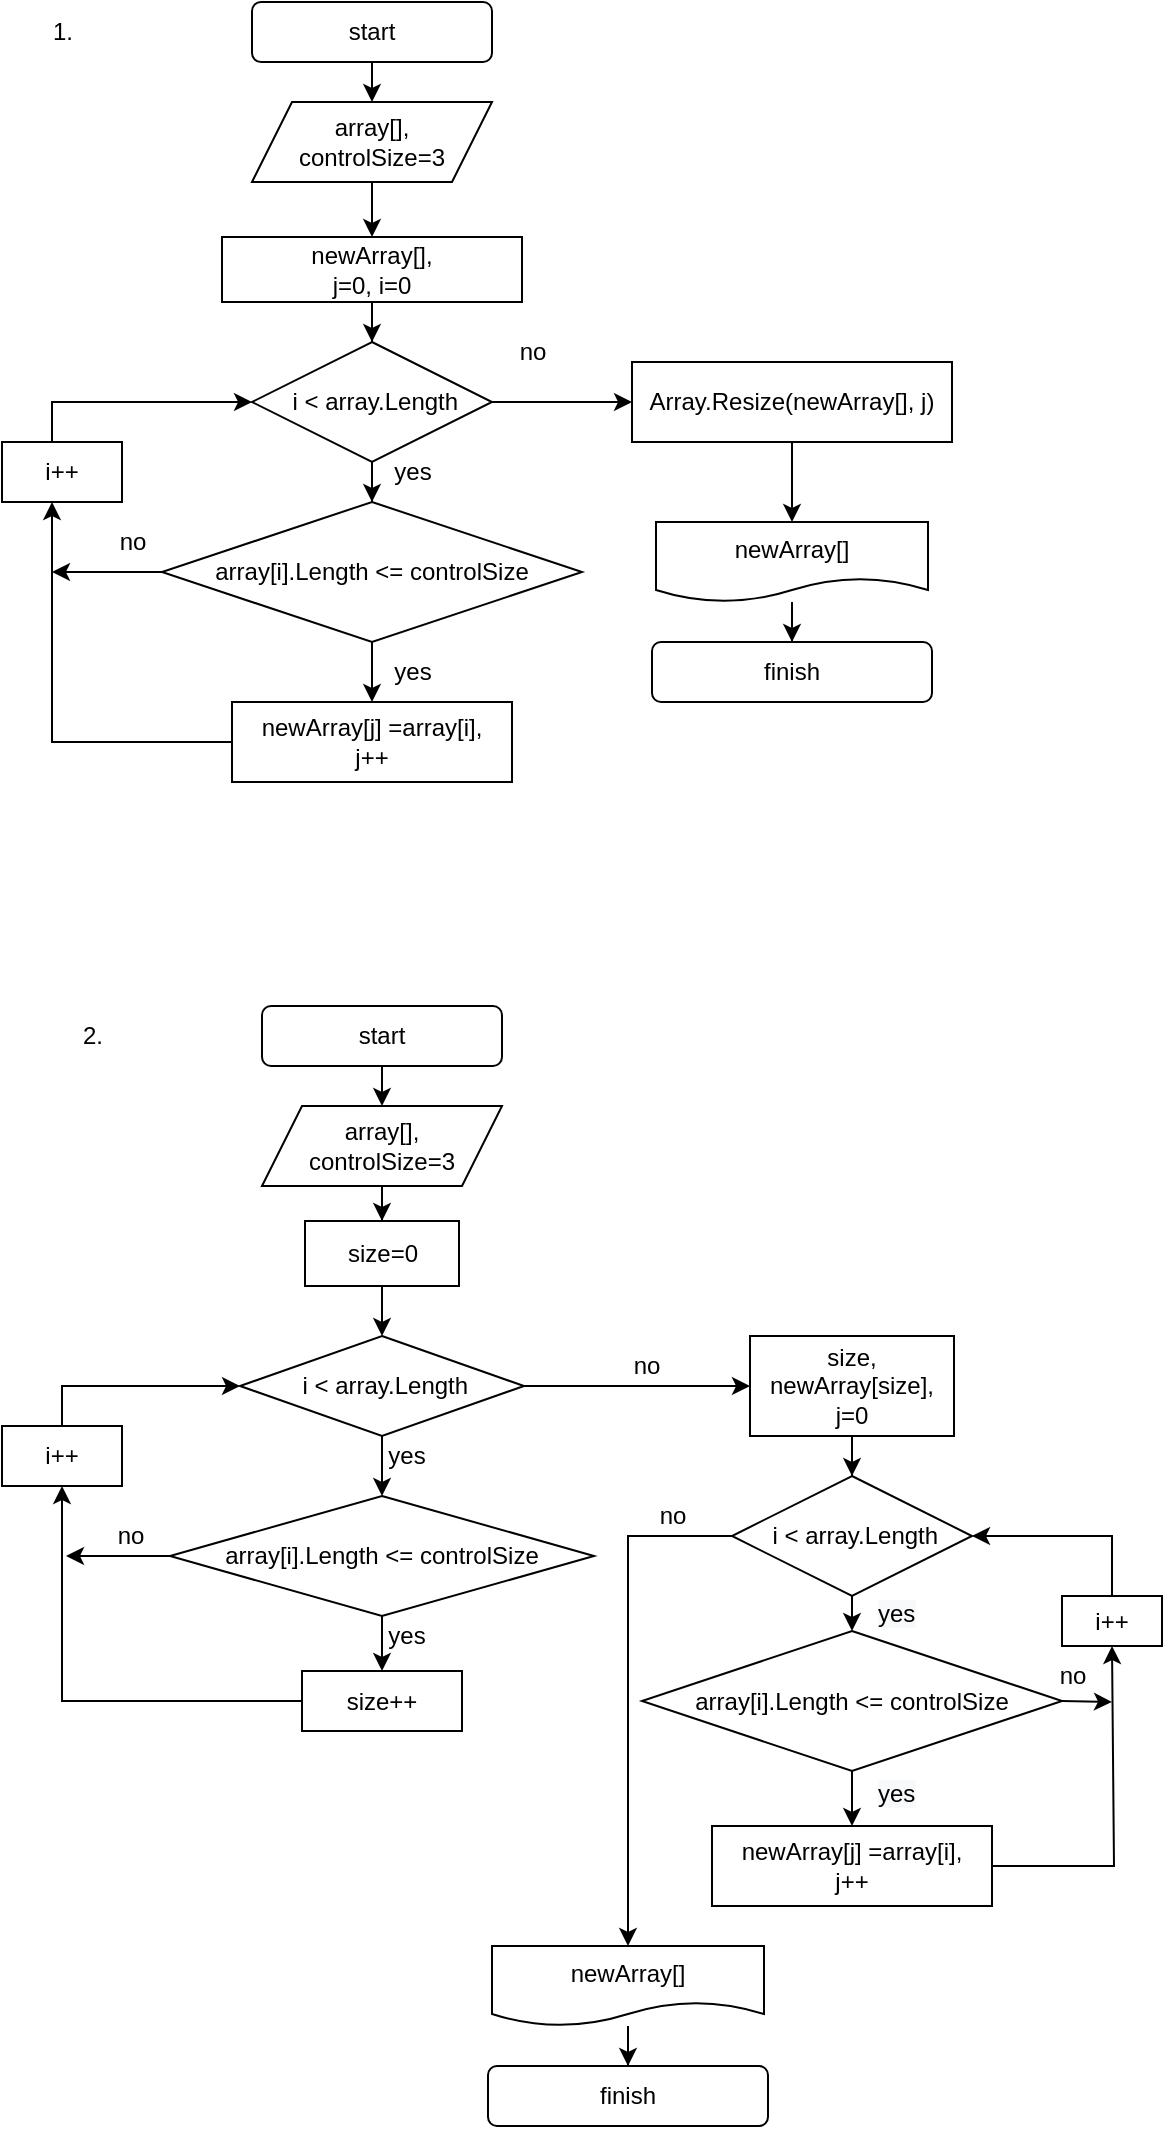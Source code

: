 <mxfile version="20.2.7" type="device"><diagram id="T6zzJsk_mTvRjDOpN8Xw" name="Страница 1"><mxGraphModel dx="2048" dy="681" grid="1" gridSize="10" guides="1" tooltips="1" connect="1" arrows="1" fold="1" page="1" pageScale="1" pageWidth="827" pageHeight="1169" math="0" shadow="0"><root><mxCell id="0"/><mxCell id="1" parent="0"/><mxCell id="Zte4CeldyIlpM14GQad--21" value="1." style="text;html=1;align=center;verticalAlign=middle;resizable=0;points=[];autosize=1;strokeColor=none;fillColor=none;" vertex="1" parent="1"><mxGeometry x="-780" y="20" width="30" height="30" as="geometry"/></mxCell><mxCell id="Zte4CeldyIlpM14GQad--22" style="edgeStyle=orthogonalEdgeStyle;rounded=0;orthogonalLoop=1;jettySize=auto;html=1;exitX=0.5;exitY=1;exitDx=0;exitDy=0;entryX=0.5;entryY=0;entryDx=0;entryDy=0;" edge="1" parent="1" source="Zte4CeldyIlpM14GQad--23" target="Zte4CeldyIlpM14GQad--25"><mxGeometry relative="1" as="geometry"/></mxCell><mxCell id="Zte4CeldyIlpM14GQad--23" value="start" style="rounded=1;whiteSpace=wrap;html=1;" vertex="1" parent="1"><mxGeometry x="-670" y="20" width="120" height="30" as="geometry"/></mxCell><mxCell id="Zte4CeldyIlpM14GQad--24" style="edgeStyle=orthogonalEdgeStyle;rounded=0;orthogonalLoop=1;jettySize=auto;html=1;entryX=0.5;entryY=0;entryDx=0;entryDy=0;" edge="1" parent="1" source="Zte4CeldyIlpM14GQad--25" target="Zte4CeldyIlpM14GQad--27"><mxGeometry relative="1" as="geometry"/></mxCell><mxCell id="Zte4CeldyIlpM14GQad--25" value="array[],&lt;br&gt;controlSize=3" style="shape=parallelogram;perimeter=parallelogramPerimeter;whiteSpace=wrap;html=1;fixedSize=1;" vertex="1" parent="1"><mxGeometry x="-670" y="70" width="120" height="40" as="geometry"/></mxCell><mxCell id="Zte4CeldyIlpM14GQad--26" style="edgeStyle=orthogonalEdgeStyle;rounded=0;orthogonalLoop=1;jettySize=auto;html=1;entryX=0.5;entryY=0;entryDx=0;entryDy=0;" edge="1" parent="1" source="Zte4CeldyIlpM14GQad--27" target="Zte4CeldyIlpM14GQad--30"><mxGeometry relative="1" as="geometry"/></mxCell><mxCell id="Zte4CeldyIlpM14GQad--27" value="newArray[],&lt;br&gt;j=0, i=0" style="rounded=0;whiteSpace=wrap;html=1;" vertex="1" parent="1"><mxGeometry x="-685" y="137.5" width="150" height="32.5" as="geometry"/></mxCell><mxCell id="Zte4CeldyIlpM14GQad--28" style="edgeStyle=orthogonalEdgeStyle;rounded=0;orthogonalLoop=1;jettySize=auto;html=1;entryX=0.5;entryY=0;entryDx=0;entryDy=0;" edge="1" parent="1" source="Zte4CeldyIlpM14GQad--30" target="Zte4CeldyIlpM14GQad--37"><mxGeometry relative="1" as="geometry"/></mxCell><mxCell id="Zte4CeldyIlpM14GQad--29" style="edgeStyle=orthogonalEdgeStyle;rounded=0;orthogonalLoop=1;jettySize=auto;html=1;entryX=0;entryY=0.5;entryDx=0;entryDy=0;" edge="1" parent="1" source="Zte4CeldyIlpM14GQad--30" target="Zte4CeldyIlpM14GQad--151"><mxGeometry relative="1" as="geometry"><Array as="points"><mxPoint x="-520" y="220"/><mxPoint x="-520" y="220"/></Array></mxGeometry></mxCell><mxCell id="Zte4CeldyIlpM14GQad--30" value="&amp;nbsp;i &amp;lt; array.Length" style="rhombus;whiteSpace=wrap;html=1;" vertex="1" parent="1"><mxGeometry x="-670" y="190" width="120" height="60" as="geometry"/></mxCell><mxCell id="Zte4CeldyIlpM14GQad--31" value="yes" style="text;html=1;align=center;verticalAlign=middle;resizable=0;points=[];autosize=1;strokeColor=none;fillColor=none;" vertex="1" parent="1"><mxGeometry x="-610" y="300" width="40" height="30" as="geometry"/></mxCell><mxCell id="Zte4CeldyIlpM14GQad--32" style="edgeStyle=orthogonalEdgeStyle;rounded=0;orthogonalLoop=1;jettySize=auto;html=1;entryX=0.5;entryY=0;entryDx=0;entryDy=0;" edge="1" parent="1" source="Zte4CeldyIlpM14GQad--33" target="Zte4CeldyIlpM14GQad--58"><mxGeometry relative="1" as="geometry"/></mxCell><mxCell id="Zte4CeldyIlpM14GQad--33" value="newArray[]" style="shape=document;whiteSpace=wrap;html=1;boundedLbl=1;" vertex="1" parent="1"><mxGeometry x="-468" y="280" width="136" height="40" as="geometry"/></mxCell><mxCell id="Zte4CeldyIlpM14GQad--34" value="no" style="text;html=1;align=center;verticalAlign=middle;resizable=0;points=[];autosize=1;strokeColor=none;fillColor=none;" vertex="1" parent="1"><mxGeometry x="-750" y="275" width="40" height="30" as="geometry"/></mxCell><mxCell id="Zte4CeldyIlpM14GQad--35" style="edgeStyle=orthogonalEdgeStyle;rounded=0;orthogonalLoop=1;jettySize=auto;html=1;entryX=0.5;entryY=0;entryDx=0;entryDy=0;" edge="1" parent="1" source="Zte4CeldyIlpM14GQad--37" target="Zte4CeldyIlpM14GQad--39"><mxGeometry relative="1" as="geometry"/></mxCell><mxCell id="Zte4CeldyIlpM14GQad--36" style="edgeStyle=orthogonalEdgeStyle;rounded=0;orthogonalLoop=1;jettySize=auto;html=1;exitX=0;exitY=0.5;exitDx=0;exitDy=0;" edge="1" parent="1" source="Zte4CeldyIlpM14GQad--37"><mxGeometry relative="1" as="geometry"><mxPoint x="-770" y="305" as="targetPoint"/><Array as="points"><mxPoint x="-760" y="305"/></Array></mxGeometry></mxCell><mxCell id="Zte4CeldyIlpM14GQad--37" value="array[i].Length &amp;lt;= controlSize" style="rhombus;whiteSpace=wrap;html=1;" vertex="1" parent="1"><mxGeometry x="-715" y="270" width="210" height="70" as="geometry"/></mxCell><mxCell id="Zte4CeldyIlpM14GQad--38" style="edgeStyle=orthogonalEdgeStyle;rounded=0;orthogonalLoop=1;jettySize=auto;html=1;" edge="1" parent="1" source="Zte4CeldyIlpM14GQad--39" target="Zte4CeldyIlpM14GQad--41"><mxGeometry relative="1" as="geometry"><Array as="points"><mxPoint x="-770" y="390"/></Array></mxGeometry></mxCell><mxCell id="Zte4CeldyIlpM14GQad--39" value="newArray[j] =array[i],&lt;br&gt;j++" style="rounded=0;whiteSpace=wrap;html=1;" vertex="1" parent="1"><mxGeometry x="-680" y="370" width="140" height="40" as="geometry"/></mxCell><mxCell id="Zte4CeldyIlpM14GQad--40" style="edgeStyle=orthogonalEdgeStyle;rounded=0;orthogonalLoop=1;jettySize=auto;html=1;entryX=0;entryY=0.5;entryDx=0;entryDy=0;" edge="1" parent="1" source="Zte4CeldyIlpM14GQad--41" target="Zte4CeldyIlpM14GQad--30"><mxGeometry relative="1" as="geometry"><mxPoint x="-840" y="210" as="targetPoint"/><Array as="points"><mxPoint x="-770" y="220"/></Array></mxGeometry></mxCell><mxCell id="Zte4CeldyIlpM14GQad--41" value="i++" style="rounded=0;whiteSpace=wrap;html=1;" vertex="1" parent="1"><mxGeometry x="-795" y="240" width="60" height="30" as="geometry"/></mxCell><mxCell id="Zte4CeldyIlpM14GQad--45" value="yes" style="text;html=1;align=center;verticalAlign=middle;resizable=0;points=[];autosize=1;strokeColor=none;fillColor=none;" vertex="1" parent="1"><mxGeometry x="-610" y="240" width="40" height="30" as="geometry"/></mxCell><mxCell id="Zte4CeldyIlpM14GQad--46" value="no" style="text;html=1;align=center;verticalAlign=middle;resizable=0;points=[];autosize=1;strokeColor=none;fillColor=none;" vertex="1" parent="1"><mxGeometry x="-550" y="180" width="40" height="30" as="geometry"/></mxCell><mxCell id="Zte4CeldyIlpM14GQad--56" value="yes" style="text;html=1;align=center;verticalAlign=middle;resizable=0;points=[];autosize=1;strokeColor=none;fillColor=none;" vertex="1" parent="1"><mxGeometry x="-610" y="340" width="40" height="30" as="geometry"/></mxCell><mxCell id="Zte4CeldyIlpM14GQad--58" value="finish" style="rounded=1;whiteSpace=wrap;html=1;" vertex="1" parent="1"><mxGeometry x="-470" y="340" width="140" height="30" as="geometry"/></mxCell><mxCell id="Zte4CeldyIlpM14GQad--110" style="edgeStyle=orthogonalEdgeStyle;rounded=0;orthogonalLoop=1;jettySize=auto;html=1;exitX=0.5;exitY=1;exitDx=0;exitDy=0;entryX=0.5;entryY=0;entryDx=0;entryDy=0;" edge="1" parent="1" source="Zte4CeldyIlpM14GQad--111" target="Zte4CeldyIlpM14GQad--113"><mxGeometry relative="1" as="geometry"/></mxCell><mxCell id="Zte4CeldyIlpM14GQad--111" value="start" style="rounded=1;whiteSpace=wrap;html=1;" vertex="1" parent="1"><mxGeometry x="-665" y="522" width="120" height="30" as="geometry"/></mxCell><mxCell id="Zte4CeldyIlpM14GQad--112" style="edgeStyle=orthogonalEdgeStyle;rounded=0;orthogonalLoop=1;jettySize=auto;html=1;entryX=0.5;entryY=0;entryDx=0;entryDy=0;" edge="1" parent="1" source="Zte4CeldyIlpM14GQad--113" target="Zte4CeldyIlpM14GQad--115"><mxGeometry relative="1" as="geometry"/></mxCell><mxCell id="Zte4CeldyIlpM14GQad--113" value="array[],&lt;br&gt;controlSize=3" style="shape=parallelogram;perimeter=parallelogramPerimeter;whiteSpace=wrap;html=1;fixedSize=1;" vertex="1" parent="1"><mxGeometry x="-665" y="572" width="120" height="40" as="geometry"/></mxCell><mxCell id="Zte4CeldyIlpM14GQad--114" style="edgeStyle=orthogonalEdgeStyle;rounded=0;orthogonalLoop=1;jettySize=auto;html=1;entryX=0.5;entryY=0;entryDx=0;entryDy=0;" edge="1" parent="1" source="Zte4CeldyIlpM14GQad--115" target="Zte4CeldyIlpM14GQad--118"><mxGeometry relative="1" as="geometry"/></mxCell><mxCell id="Zte4CeldyIlpM14GQad--115" value="size=0" style="rounded=0;whiteSpace=wrap;html=1;" vertex="1" parent="1"><mxGeometry x="-643.5" y="629.5" width="77" height="32.5" as="geometry"/></mxCell><mxCell id="Zte4CeldyIlpM14GQad--116" style="edgeStyle=orthogonalEdgeStyle;rounded=0;orthogonalLoop=1;jettySize=auto;html=1;entryX=0.5;entryY=0;entryDx=0;entryDy=0;" edge="1" parent="1" source="Zte4CeldyIlpM14GQad--118" target="Zte4CeldyIlpM14GQad--125"><mxGeometry relative="1" as="geometry"/></mxCell><mxCell id="Zte4CeldyIlpM14GQad--117" style="edgeStyle=orthogonalEdgeStyle;rounded=0;orthogonalLoop=1;jettySize=auto;html=1;startArrow=none;entryX=0.5;entryY=0;entryDx=0;entryDy=0;" edge="1" parent="1" source="Zte4CeldyIlpM14GQad--147" target="Zte4CeldyIlpM14GQad--196"><mxGeometry relative="1" as="geometry"><mxPoint x="-339" y="762" as="targetPoint"/></mxGeometry></mxCell><mxCell id="Zte4CeldyIlpM14GQad--118" value="&amp;nbsp;i &amp;lt; array.Length" style="rhombus;whiteSpace=wrap;html=1;" vertex="1" parent="1"><mxGeometry x="-676" y="687" width="142" height="50" as="geometry"/></mxCell><mxCell id="Zte4CeldyIlpM14GQad--120" style="edgeStyle=orthogonalEdgeStyle;rounded=0;orthogonalLoop=1;jettySize=auto;html=1;entryX=0.5;entryY=0;entryDx=0;entryDy=0;" edge="1" parent="1" source="Zte4CeldyIlpM14GQad--121" target="Zte4CeldyIlpM14GQad--146"><mxGeometry relative="1" as="geometry"/></mxCell><mxCell id="Zte4CeldyIlpM14GQad--121" value="newArray[]" style="shape=document;whiteSpace=wrap;html=1;boundedLbl=1;" vertex="1" parent="1"><mxGeometry x="-550" y="992" width="136" height="40" as="geometry"/></mxCell><mxCell id="Zte4CeldyIlpM14GQad--122" value="no" style="text;html=1;align=center;verticalAlign=middle;resizable=0;points=[];autosize=1;strokeColor=none;fillColor=none;" vertex="1" parent="1"><mxGeometry x="-751" y="772" width="40" height="30" as="geometry"/></mxCell><mxCell id="Zte4CeldyIlpM14GQad--123" style="edgeStyle=orthogonalEdgeStyle;rounded=0;orthogonalLoop=1;jettySize=auto;html=1;entryX=0.5;entryY=0;entryDx=0;entryDy=0;" edge="1" parent="1" source="Zte4CeldyIlpM14GQad--125" target="Zte4CeldyIlpM14GQad--127"><mxGeometry relative="1" as="geometry"/></mxCell><mxCell id="Zte4CeldyIlpM14GQad--125" value="array[i].Length &amp;lt;= controlSize" style="rhombus;whiteSpace=wrap;html=1;" vertex="1" parent="1"><mxGeometry x="-711" y="767" width="212" height="60" as="geometry"/></mxCell><mxCell id="Zte4CeldyIlpM14GQad--126" style="edgeStyle=orthogonalEdgeStyle;rounded=0;orthogonalLoop=1;jettySize=auto;html=1;" edge="1" parent="1" source="Zte4CeldyIlpM14GQad--127" target="Zte4CeldyIlpM14GQad--129"><mxGeometry relative="1" as="geometry"/></mxCell><mxCell id="Zte4CeldyIlpM14GQad--127" value="size++" style="rounded=0;whiteSpace=wrap;html=1;" vertex="1" parent="1"><mxGeometry x="-645" y="854.5" width="80" height="30" as="geometry"/></mxCell><mxCell id="Zte4CeldyIlpM14GQad--128" style="edgeStyle=orthogonalEdgeStyle;rounded=0;orthogonalLoop=1;jettySize=auto;html=1;entryX=0;entryY=0.5;entryDx=0;entryDy=0;" edge="1" parent="1" source="Zte4CeldyIlpM14GQad--129" target="Zte4CeldyIlpM14GQad--118"><mxGeometry relative="1" as="geometry"><mxPoint x="-835" y="712" as="targetPoint"/><Array as="points"><mxPoint x="-765" y="712"/></Array></mxGeometry></mxCell><mxCell id="Zte4CeldyIlpM14GQad--129" value="i++" style="rounded=0;whiteSpace=wrap;html=1;" vertex="1" parent="1"><mxGeometry x="-795" y="732" width="60" height="30" as="geometry"/></mxCell><mxCell id="Zte4CeldyIlpM14GQad--133" value="yes" style="text;html=1;align=center;verticalAlign=middle;resizable=0;points=[];autosize=1;strokeColor=none;fillColor=none;" vertex="1" parent="1"><mxGeometry x="-613" y="732" width="40" height="30" as="geometry"/></mxCell><mxCell id="Zte4CeldyIlpM14GQad--134" value="no" style="text;html=1;align=center;verticalAlign=middle;resizable=0;points=[];autosize=1;strokeColor=none;fillColor=none;" vertex="1" parent="1"><mxGeometry x="-493" y="687" width="40" height="30" as="geometry"/></mxCell><mxCell id="Zte4CeldyIlpM14GQad--144" value="yes" style="text;html=1;align=center;verticalAlign=middle;resizable=0;points=[];autosize=1;strokeColor=none;fillColor=none;" vertex="1" parent="1"><mxGeometry x="-613" y="822" width="40" height="30" as="geometry"/></mxCell><mxCell id="Zte4CeldyIlpM14GQad--145" value="no" style="text;html=1;align=center;verticalAlign=middle;resizable=0;points=[];autosize=1;strokeColor=none;fillColor=none;" vertex="1" parent="1"><mxGeometry x="-280" y="842" width="40" height="30" as="geometry"/></mxCell><mxCell id="Zte4CeldyIlpM14GQad--146" value="finish" style="rounded=1;whiteSpace=wrap;html=1;" vertex="1" parent="1"><mxGeometry x="-552" y="1052" width="140" height="30" as="geometry"/></mxCell><mxCell id="Zte4CeldyIlpM14GQad--151" value="Array.Resize(newArray[], j)" style="rounded=0;whiteSpace=wrap;html=1;labelBackgroundColor=none;fontColor=#000000;fillColor=none;" vertex="1" parent="1"><mxGeometry x="-480" y="200" width="160" height="40" as="geometry"/></mxCell><mxCell id="Zte4CeldyIlpM14GQad--153" value="" style="endArrow=classic;html=1;rounded=0;fontColor=#000000;exitX=0.5;exitY=1;exitDx=0;exitDy=0;entryX=0.5;entryY=0;entryDx=0;entryDy=0;" edge="1" parent="1" source="Zte4CeldyIlpM14GQad--151" target="Zte4CeldyIlpM14GQad--33"><mxGeometry width="50" height="50" relative="1" as="geometry"><mxPoint x="-530" y="360" as="sourcePoint"/><mxPoint x="-480" y="310" as="targetPoint"/></mxGeometry></mxCell><mxCell id="Zte4CeldyIlpM14GQad--154" value="" style="endArrow=classic;html=1;rounded=0;fontColor=#000000;exitX=0;exitY=0.5;exitDx=0;exitDy=0;" edge="1" parent="1" source="Zte4CeldyIlpM14GQad--125"><mxGeometry width="50" height="50" relative="1" as="geometry"><mxPoint x="-883" y="752" as="sourcePoint"/><mxPoint x="-763" y="797" as="targetPoint"/></mxGeometry></mxCell><mxCell id="Zte4CeldyIlpM14GQad--147" value="size,&lt;br&gt;newArray[size],&lt;br&gt;j=0" style="rounded=0;whiteSpace=wrap;html=1;" vertex="1" parent="1"><mxGeometry x="-421" y="687" width="102" height="50" as="geometry"/></mxCell><mxCell id="Zte4CeldyIlpM14GQad--156" value="" style="endArrow=classic;html=1;rounded=0;fontColor=#000000;exitX=1;exitY=0.5;exitDx=0;exitDy=0;entryX=0;entryY=0.5;entryDx=0;entryDy=0;" edge="1" parent="1" source="Zte4CeldyIlpM14GQad--118" target="Zte4CeldyIlpM14GQad--147"><mxGeometry width="50" height="50" relative="1" as="geometry"><mxPoint x="-487" y="712" as="sourcePoint"/><mxPoint x="-706" y="682" as="targetPoint"/></mxGeometry></mxCell><mxCell id="Zte4CeldyIlpM14GQad--196" value="&amp;nbsp;i &amp;lt; array.Length" style="rhombus;whiteSpace=wrap;html=1;" vertex="1" parent="1"><mxGeometry x="-430" y="757" width="120" height="60" as="geometry"/></mxCell><mxCell id="Zte4CeldyIlpM14GQad--197" value="array[i].Length &amp;lt;= controlSize" style="rhombus;whiteSpace=wrap;html=1;" vertex="1" parent="1"><mxGeometry x="-475" y="834.5" width="210" height="70" as="geometry"/></mxCell><mxCell id="Zte4CeldyIlpM14GQad--198" value="newArray[j] =array[i],&lt;br&gt;j++" style="rounded=0;whiteSpace=wrap;html=1;" vertex="1" parent="1"><mxGeometry x="-440" y="932" width="140" height="40" as="geometry"/></mxCell><mxCell id="Zte4CeldyIlpM14GQad--200" value="" style="endArrow=classic;html=1;rounded=0;fontColor=#000000;exitX=0.5;exitY=1;exitDx=0;exitDy=0;entryX=0.5;entryY=0;entryDx=0;entryDy=0;" edge="1" parent="1" source="Zte4CeldyIlpM14GQad--196" target="Zte4CeldyIlpM14GQad--197"><mxGeometry width="50" height="50" relative="1" as="geometry"><mxPoint x="-801" y="832" as="sourcePoint"/><mxPoint x="-751" y="782" as="targetPoint"/></mxGeometry></mxCell><mxCell id="Zte4CeldyIlpM14GQad--201" value="" style="endArrow=classic;html=1;rounded=0;fontColor=#000000;exitX=0.5;exitY=1;exitDx=0;exitDy=0;entryX=0.5;entryY=0;entryDx=0;entryDy=0;" edge="1" parent="1" source="Zte4CeldyIlpM14GQad--197" target="Zte4CeldyIlpM14GQad--198"><mxGeometry width="50" height="50" relative="1" as="geometry"><mxPoint x="-801" y="832" as="sourcePoint"/><mxPoint x="-751" y="782" as="targetPoint"/></mxGeometry></mxCell><mxCell id="Zte4CeldyIlpM14GQad--202" value="&lt;span style=&quot;color: rgb(0, 0, 0); font-family: Helvetica; font-size: 12px; font-style: normal; font-variant-ligatures: normal; font-variant-caps: normal; font-weight: 400; letter-spacing: normal; orphans: 2; text-align: center; text-indent: 0px; text-transform: none; widows: 2; word-spacing: 0px; -webkit-text-stroke-width: 0px; background-color: rgb(248, 249, 250); text-decoration-thickness: initial; text-decoration-style: initial; text-decoration-color: initial; float: none; display: inline !important;&quot;&gt;yes&lt;/span&gt;" style="text;whiteSpace=wrap;html=1;fontColor=#000000;" vertex="1" parent="1"><mxGeometry x="-359" y="902" width="40" height="30" as="geometry"/></mxCell><mxCell id="Zte4CeldyIlpM14GQad--203" value="&lt;span style=&quot;color: rgb(0, 0, 0); font-family: Helvetica; font-size: 12px; font-style: normal; font-variant-ligatures: normal; font-variant-caps: normal; font-weight: 400; letter-spacing: normal; orphans: 2; text-align: center; text-indent: 0px; text-transform: none; widows: 2; word-spacing: 0px; -webkit-text-stroke-width: 0px; background-color: rgb(248, 249, 250); text-decoration-thickness: initial; text-decoration-style: initial; text-decoration-color: initial; float: none; display: inline !important;&quot;&gt;yes&lt;/span&gt;" style="text;whiteSpace=wrap;html=1;fontColor=#000000;" vertex="1" parent="1"><mxGeometry x="-359" y="812" width="40" height="30" as="geometry"/></mxCell><mxCell id="Zte4CeldyIlpM14GQad--204" value="" style="endArrow=classic;html=1;rounded=0;fontColor=#000000;exitX=1;exitY=0.5;exitDx=0;exitDy=0;" edge="1" parent="1" source="Zte4CeldyIlpM14GQad--197"><mxGeometry width="50" height="50" relative="1" as="geometry"><mxPoint x="-801" y="832" as="sourcePoint"/><mxPoint x="-240" y="870" as="targetPoint"/><Array as="points"/></mxGeometry></mxCell><mxCell id="Zte4CeldyIlpM14GQad--205" value="i++" style="rounded=0;whiteSpace=wrap;html=1;" vertex="1" parent="1"><mxGeometry x="-265" y="817" width="50" height="25" as="geometry"/></mxCell><mxCell id="Zte4CeldyIlpM14GQad--206" value="" style="endArrow=classic;html=1;rounded=0;fontColor=#000000;exitX=1;exitY=0.5;exitDx=0;exitDy=0;entryX=0.5;entryY=1;entryDx=0;entryDy=0;" edge="1" parent="1" source="Zte4CeldyIlpM14GQad--198" target="Zte4CeldyIlpM14GQad--205"><mxGeometry width="50" height="50" relative="1" as="geometry"><mxPoint x="-661" y="832" as="sourcePoint"/><mxPoint x="-611" y="782" as="targetPoint"/><Array as="points"><mxPoint x="-239" y="952"/></Array></mxGeometry></mxCell><mxCell id="Zte4CeldyIlpM14GQad--207" value="" style="endArrow=classic;html=1;rounded=0;fontColor=#000000;exitX=0.5;exitY=0;exitDx=0;exitDy=0;entryX=1;entryY=0.5;entryDx=0;entryDy=0;" edge="1" parent="1" source="Zte4CeldyIlpM14GQad--205" target="Zte4CeldyIlpM14GQad--196"><mxGeometry width="50" height="50" relative="1" as="geometry"><mxPoint x="-641" y="832" as="sourcePoint"/><mxPoint x="-591" y="782" as="targetPoint"/><Array as="points"><mxPoint x="-240" y="787"/></Array></mxGeometry></mxCell><mxCell id="Zte4CeldyIlpM14GQad--208" value="" style="endArrow=classic;html=1;rounded=0;fontColor=#000000;exitX=0;exitY=0.5;exitDx=0;exitDy=0;entryX=0.5;entryY=0;entryDx=0;entryDy=0;" edge="1" parent="1" source="Zte4CeldyIlpM14GQad--196" target="Zte4CeldyIlpM14GQad--121"><mxGeometry width="50" height="50" relative="1" as="geometry"><mxPoint x="-703" y="832" as="sourcePoint"/><mxPoint x="-653" y="782" as="targetPoint"/><Array as="points"><mxPoint x="-482" y="787"/></Array></mxGeometry></mxCell><mxCell id="Zte4CeldyIlpM14GQad--209" value="no" style="text;html=1;align=center;verticalAlign=middle;resizable=0;points=[];autosize=1;strokeColor=none;fillColor=none;" vertex="1" parent="1"><mxGeometry x="-480" y="762" width="40" height="30" as="geometry"/></mxCell><mxCell id="Zte4CeldyIlpM14GQad--212" value="2." style="text;html=1;align=center;verticalAlign=middle;resizable=0;points=[];autosize=1;strokeColor=none;fillColor=none;fontColor=#000000;" vertex="1" parent="1"><mxGeometry x="-765" y="522" width="30" height="30" as="geometry"/></mxCell></root></mxGraphModel></diagram></mxfile>